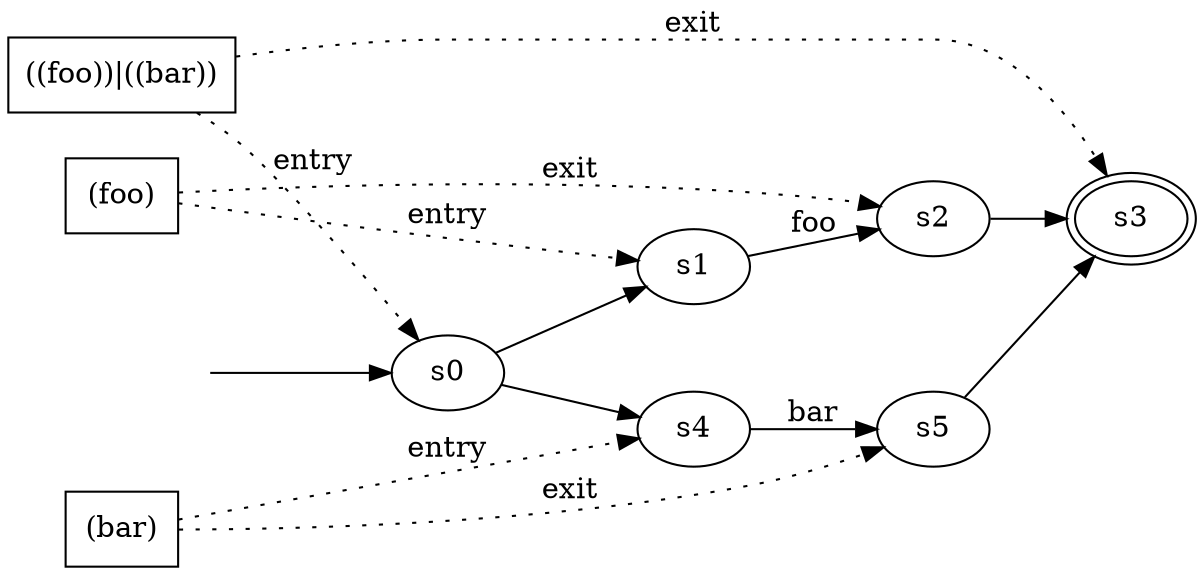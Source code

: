 // File in graphviz .dot format
// Example, create png file using: dot <filename> -Tpng -o out.png
digraph nfa {
rankdir=LR;
s0;
s1;
s2;
s3 [peripheries=2];
s4;
s5;
_start_ [style=invis];
_start_ -> s0
s0 -> s1;
s0 -> s4;
s1 -> s2 [label="foo"];
s2 -> s3;
s4 -> s5 [label="bar"];
s5 -> s3;
{
rank = same;
n0 [label="(foo)"][shape = box;];
n1 [label="(bar)"][shape = box;];
n2 [label="((foo))|((bar))"][shape = box;];
};
n0 -> s1 [label="entry"][style=dotted];
n0 -> s2 [label="exit"][style=dotted];
n1 -> s4 [label="entry"][style=dotted];
n1 -> s5 [label="exit"][style=dotted];
n2 -> s0 [label="entry"][style=dotted];
n2 -> s3 [label="exit"][style=dotted];
}